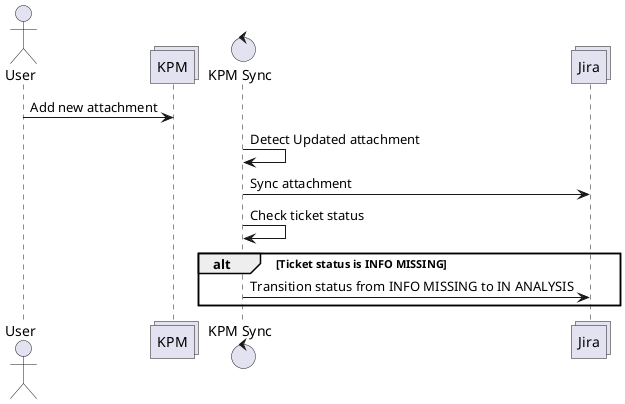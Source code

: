 @startuml
actor User
collections KPM
control "KPM Sync" as App
collections Jira
User -> KPM: Add new attachment
App -> App: Detect Updated attachment
App -> Jira: Sync attachment
App -> App: Check ticket status
alt Ticket status is INFO MISSING
    App -> Jira: Transition status from INFO MISSING to IN ANALYSIS
end
@enduml